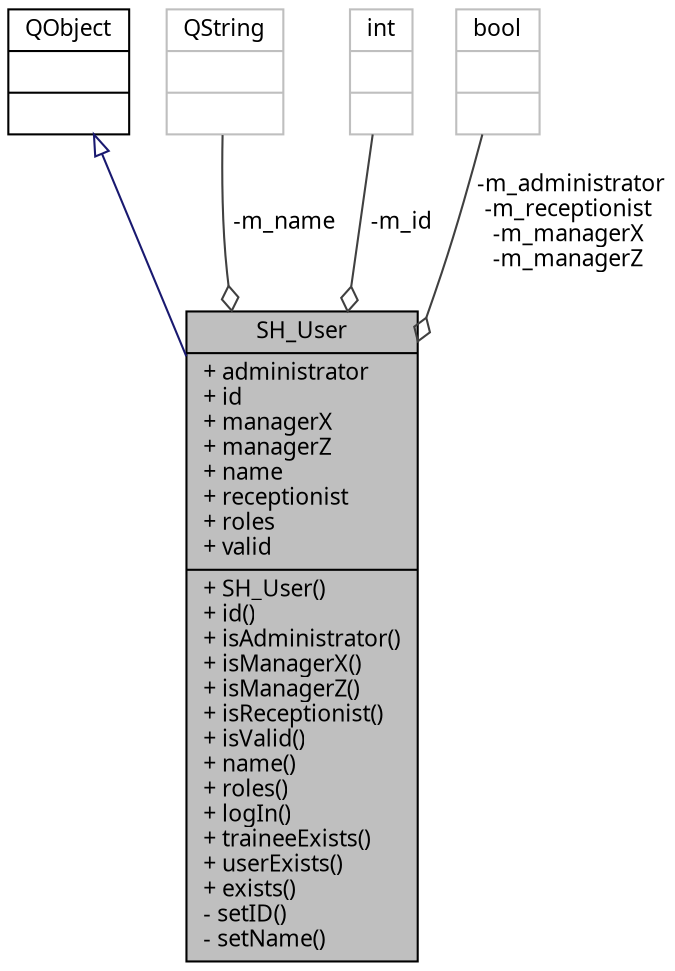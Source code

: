 digraph "SH_User"
{
 // INTERACTIVE_SVG=YES
  bgcolor="transparent";
  edge [fontname="Verdana",fontsize="11",labelfontname="Verdana",labelfontsize="11"];
  node [fontname="Verdana",fontsize="11",shape=record];
  Node1 [label="{SH_User\n|+ administrator\l+ id\l+ managerX\l+ managerZ\l+ name\l+ receptionist\l+ roles\l+ valid\l|+ SH_User()\l+ id()\l+ isAdministrator()\l+ isManagerX()\l+ isManagerZ()\l+ isReceptionist()\l+ isValid()\l+ name()\l+ roles()\l+ logIn()\l+ traineeExists()\l+ userExists()\l+ exists()\l- setID()\l- setName()\l}",height=0.2,width=0.4,color="black", fillcolor="grey75", style="filled" fontcolor="black"];
  Node2 -> Node1 [dir="back",color="midnightblue",fontsize="11",style="solid",arrowtail="onormal"];
  Node2 [label="{QObject\n||}",height=0.2,width=0.4,color="black",URL="$classQObject.html"];
  Node3 -> Node1 [color="grey25",fontsize="11",style="solid",label=" -m_name" ,arrowhead="odiamond"];
  Node3 [label="{QString\n||}",height=0.2,width=0.4,color="grey75"];
  Node4 -> Node1 [color="grey25",fontsize="11",style="solid",label=" -m_id" ,arrowhead="odiamond"];
  Node4 [label="{int\n||}",height=0.2,width=0.4,color="grey75"];
  Node5 -> Node1 [color="grey25",fontsize="11",style="solid",label=" -m_administrator\n-m_receptionist\n-m_managerX\n-m_managerZ" ,arrowhead="odiamond"];
  Node5 [label="{bool\n||}",height=0.2,width=0.4,color="grey75"];
}
